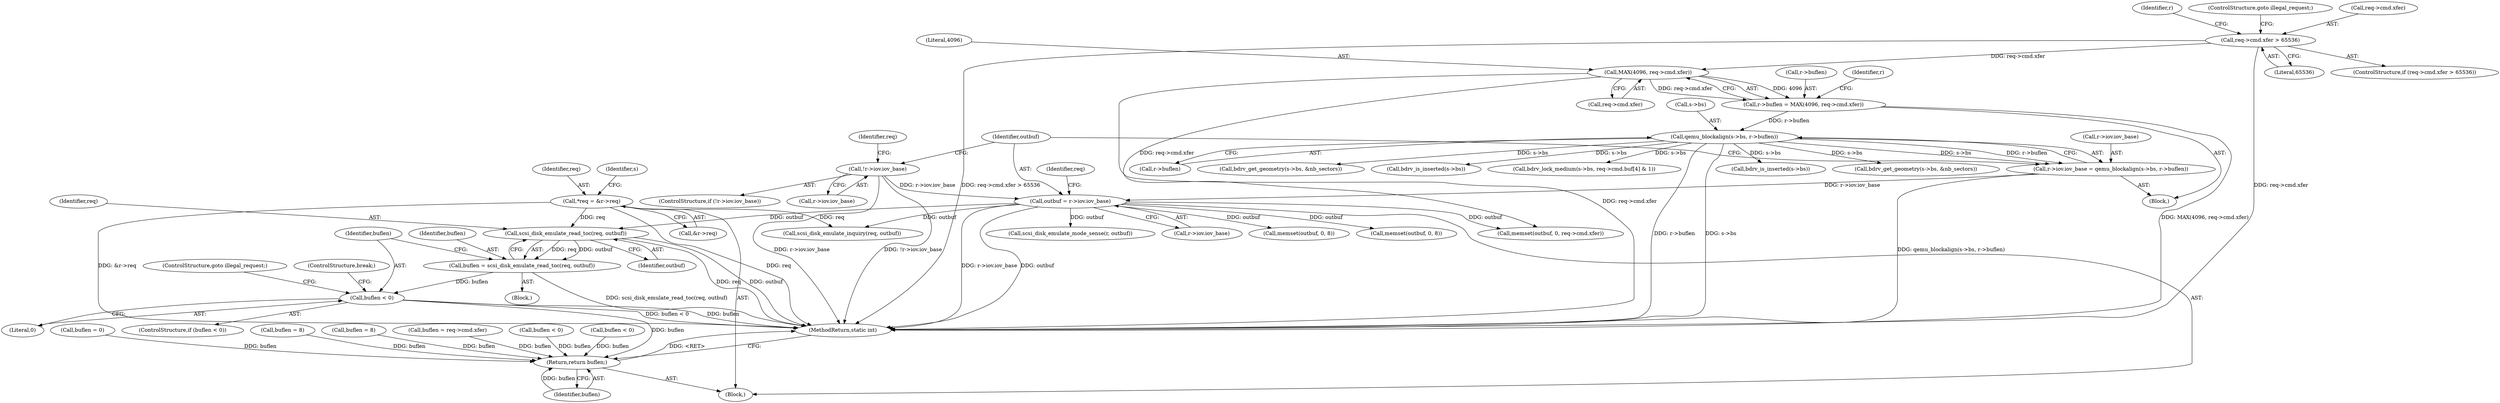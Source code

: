 digraph "0_qemu_7285477ab11831b1cf56e45878a89170dd06d9b9@API" {
"1000236" [label="(Call,scsi_disk_emulate_read_toc(req, outbuf))"];
"1000116" [label="(Call,*req = &r->req)"];
"1000179" [label="(Call,outbuf = r->iov.iov_base)"];
"1000138" [label="(Call,!r->iov.iov_base)"];
"1000166" [label="(Call,r->iov.iov_base = qemu_blockalign(s->bs, r->buflen))"];
"1000172" [label="(Call,qemu_blockalign(s->bs, r->buflen))"];
"1000155" [label="(Call,r->buflen = MAX(4096, req->cmd.xfer))"];
"1000159" [label="(Call,MAX(4096, req->cmd.xfer))"];
"1000146" [label="(Call,req->cmd.xfer > 65536)"];
"1000234" [label="(Call,buflen = scsi_disk_emulate_read_toc(req, outbuf))"];
"1000240" [label="(Call,buflen < 0)"];
"1000637" [label="(Return,return buflen;)"];
"1000224" [label="(Call,scsi_disk_emulate_mode_sense(r, outbuf))"];
"1000116" [label="(Call,*req = &r->req)"];
"1000173" [label="(Call,s->bs)"];
"1000190" [label="(Identifier,req)"];
"1000161" [label="(Call,req->cmd.xfer)"];
"1000124" [label="(Identifier,s)"];
"1000194" [label="(Block,)"];
"1000241" [label="(Identifier,buflen)"];
"1000646" [label="(Call,bdrv_is_inserted(s->bs))"];
"1000156" [label="(Call,r->buflen)"];
"1000682" [label="(MethodReturn,static int)"];
"1000114" [label="(Block,)"];
"1000137" [label="(ControlStructure,if (!r->iov.iov_base))"];
"1000239" [label="(ControlStructure,if (buflen < 0))"];
"1000134" [label="(Call,buflen = 0)"];
"1000118" [label="(Call,&r->req)"];
"1000155" [label="(Call,r->buflen = MAX(4096, req->cmd.xfer))"];
"1000166" [label="(Call,r->iov.iov_base = qemu_blockalign(s->bs, r->buflen))"];
"1000152" [label="(Literal,65536)"];
"1000433" [label="(Call,memset(outbuf, 0, 8))"];
"1000638" [label="(Identifier,buflen)"];
"1000337" [label="(Call,memset(outbuf, 0, 8))"];
"1000159" [label="(Call,MAX(4096, req->cmd.xfer))"];
"1000211" [label="(Call,scsi_disk_emulate_inquiry(req, outbuf))"];
"1000145" [label="(ControlStructure,if (req->cmd.xfer > 65536))"];
"1000234" [label="(Call,buflen = scsi_disk_emulate_read_toc(req, outbuf))"];
"1000138" [label="(Call,!r->iov.iov_base)"];
"1000157" [label="(Identifier,r)"];
"1000240" [label="(Call,buflen < 0)"];
"1000442" [label="(Call,buflen = 8)"];
"1000341" [label="(Call,bdrv_get_geometry(s->bs, &nb_sectors))"];
"1000144" [label="(Block,)"];
"1000236" [label="(Call,scsi_disk_emulate_read_toc(req, outbuf))"];
"1000117" [label="(Identifier,req)"];
"1000244" [label="(ControlStructure,break;)"];
"1000428" [label="(Call,buflen = 8)"];
"1000176" [label="(Call,r->buflen)"];
"1000146" [label="(Call,req->cmd.xfer > 65536)"];
"1000616" [label="(Call,buflen = req->cmd.xfer)"];
"1000235" [label="(Identifier,buflen)"];
"1000139" [label="(Call,r->iov.iov_base)"];
"1000242" [label="(Literal,0)"];
"1000215" [label="(Call,buflen < 0)"];
"1000237" [label="(Identifier,req)"];
"1000180" [label="(Identifier,outbuf)"];
"1000149" [label="(Identifier,req)"];
"1000238" [label="(Identifier,outbuf)"];
"1000228" [label="(Call,buflen < 0)"];
"1000243" [label="(ControlStructure,goto illegal_request;)"];
"1000154" [label="(ControlStructure,goto illegal_request;)"];
"1000470" [label="(Call,bdrv_get_geometry(s->bs, &nb_sectors))"];
"1000172" [label="(Call,qemu_blockalign(s->bs, r->buflen))"];
"1000160" [label="(Literal,4096)"];
"1000179" [label="(Call,outbuf = r->iov.iov_base)"];
"1000462" [label="(Call,memset(outbuf, 0, req->cmd.xfer))"];
"1000181" [label="(Call,r->iov.iov_base)"];
"1000202" [label="(Call,bdrv_is_inserted(s->bs))"];
"1000167" [label="(Call,r->iov.iov_base)"];
"1000322" [label="(Call,bdrv_lock_medium(s->bs, req->cmd.buf[4] & 1))"];
"1000147" [label="(Call,req->cmd.xfer)"];
"1000637" [label="(Return,return buflen;)"];
"1000169" [label="(Identifier,r)"];
"1000236" -> "1000234"  [label="AST: "];
"1000236" -> "1000238"  [label="CFG: "];
"1000237" -> "1000236"  [label="AST: "];
"1000238" -> "1000236"  [label="AST: "];
"1000234" -> "1000236"  [label="CFG: "];
"1000236" -> "1000682"  [label="DDG: req"];
"1000236" -> "1000682"  [label="DDG: outbuf"];
"1000236" -> "1000234"  [label="DDG: req"];
"1000236" -> "1000234"  [label="DDG: outbuf"];
"1000116" -> "1000236"  [label="DDG: req"];
"1000179" -> "1000236"  [label="DDG: outbuf"];
"1000116" -> "1000114"  [label="AST: "];
"1000116" -> "1000118"  [label="CFG: "];
"1000117" -> "1000116"  [label="AST: "];
"1000118" -> "1000116"  [label="AST: "];
"1000124" -> "1000116"  [label="CFG: "];
"1000116" -> "1000682"  [label="DDG: req"];
"1000116" -> "1000682"  [label="DDG: &r->req"];
"1000116" -> "1000211"  [label="DDG: req"];
"1000179" -> "1000114"  [label="AST: "];
"1000179" -> "1000181"  [label="CFG: "];
"1000180" -> "1000179"  [label="AST: "];
"1000181" -> "1000179"  [label="AST: "];
"1000190" -> "1000179"  [label="CFG: "];
"1000179" -> "1000682"  [label="DDG: r->iov.iov_base"];
"1000179" -> "1000682"  [label="DDG: outbuf"];
"1000138" -> "1000179"  [label="DDG: r->iov.iov_base"];
"1000166" -> "1000179"  [label="DDG: r->iov.iov_base"];
"1000179" -> "1000211"  [label="DDG: outbuf"];
"1000179" -> "1000224"  [label="DDG: outbuf"];
"1000179" -> "1000337"  [label="DDG: outbuf"];
"1000179" -> "1000433"  [label="DDG: outbuf"];
"1000179" -> "1000462"  [label="DDG: outbuf"];
"1000138" -> "1000137"  [label="AST: "];
"1000138" -> "1000139"  [label="CFG: "];
"1000139" -> "1000138"  [label="AST: "];
"1000149" -> "1000138"  [label="CFG: "];
"1000180" -> "1000138"  [label="CFG: "];
"1000138" -> "1000682"  [label="DDG: r->iov.iov_base"];
"1000138" -> "1000682"  [label="DDG: !r->iov.iov_base"];
"1000166" -> "1000144"  [label="AST: "];
"1000166" -> "1000172"  [label="CFG: "];
"1000167" -> "1000166"  [label="AST: "];
"1000172" -> "1000166"  [label="AST: "];
"1000180" -> "1000166"  [label="CFG: "];
"1000166" -> "1000682"  [label="DDG: qemu_blockalign(s->bs, r->buflen)"];
"1000172" -> "1000166"  [label="DDG: s->bs"];
"1000172" -> "1000166"  [label="DDG: r->buflen"];
"1000172" -> "1000176"  [label="CFG: "];
"1000173" -> "1000172"  [label="AST: "];
"1000176" -> "1000172"  [label="AST: "];
"1000172" -> "1000682"  [label="DDG: r->buflen"];
"1000172" -> "1000682"  [label="DDG: s->bs"];
"1000155" -> "1000172"  [label="DDG: r->buflen"];
"1000172" -> "1000202"  [label="DDG: s->bs"];
"1000172" -> "1000322"  [label="DDG: s->bs"];
"1000172" -> "1000341"  [label="DDG: s->bs"];
"1000172" -> "1000470"  [label="DDG: s->bs"];
"1000172" -> "1000646"  [label="DDG: s->bs"];
"1000155" -> "1000144"  [label="AST: "];
"1000155" -> "1000159"  [label="CFG: "];
"1000156" -> "1000155"  [label="AST: "];
"1000159" -> "1000155"  [label="AST: "];
"1000169" -> "1000155"  [label="CFG: "];
"1000155" -> "1000682"  [label="DDG: MAX(4096, req->cmd.xfer)"];
"1000159" -> "1000155"  [label="DDG: 4096"];
"1000159" -> "1000155"  [label="DDG: req->cmd.xfer"];
"1000159" -> "1000161"  [label="CFG: "];
"1000160" -> "1000159"  [label="AST: "];
"1000161" -> "1000159"  [label="AST: "];
"1000159" -> "1000682"  [label="DDG: req->cmd.xfer"];
"1000146" -> "1000159"  [label="DDG: req->cmd.xfer"];
"1000159" -> "1000462"  [label="DDG: req->cmd.xfer"];
"1000146" -> "1000145"  [label="AST: "];
"1000146" -> "1000152"  [label="CFG: "];
"1000147" -> "1000146"  [label="AST: "];
"1000152" -> "1000146"  [label="AST: "];
"1000154" -> "1000146"  [label="CFG: "];
"1000157" -> "1000146"  [label="CFG: "];
"1000146" -> "1000682"  [label="DDG: req->cmd.xfer > 65536"];
"1000146" -> "1000682"  [label="DDG: req->cmd.xfer"];
"1000234" -> "1000194"  [label="AST: "];
"1000235" -> "1000234"  [label="AST: "];
"1000241" -> "1000234"  [label="CFG: "];
"1000234" -> "1000682"  [label="DDG: scsi_disk_emulate_read_toc(req, outbuf)"];
"1000234" -> "1000240"  [label="DDG: buflen"];
"1000240" -> "1000239"  [label="AST: "];
"1000240" -> "1000242"  [label="CFG: "];
"1000241" -> "1000240"  [label="AST: "];
"1000242" -> "1000240"  [label="AST: "];
"1000243" -> "1000240"  [label="CFG: "];
"1000244" -> "1000240"  [label="CFG: "];
"1000240" -> "1000682"  [label="DDG: buflen < 0"];
"1000240" -> "1000682"  [label="DDG: buflen"];
"1000240" -> "1000637"  [label="DDG: buflen"];
"1000637" -> "1000114"  [label="AST: "];
"1000637" -> "1000638"  [label="CFG: "];
"1000638" -> "1000637"  [label="AST: "];
"1000682" -> "1000637"  [label="CFG: "];
"1000637" -> "1000682"  [label="DDG: <RET>"];
"1000638" -> "1000637"  [label="DDG: buflen"];
"1000442" -> "1000637"  [label="DDG: buflen"];
"1000228" -> "1000637"  [label="DDG: buflen"];
"1000134" -> "1000637"  [label="DDG: buflen"];
"1000428" -> "1000637"  [label="DDG: buflen"];
"1000215" -> "1000637"  [label="DDG: buflen"];
"1000616" -> "1000637"  [label="DDG: buflen"];
}

